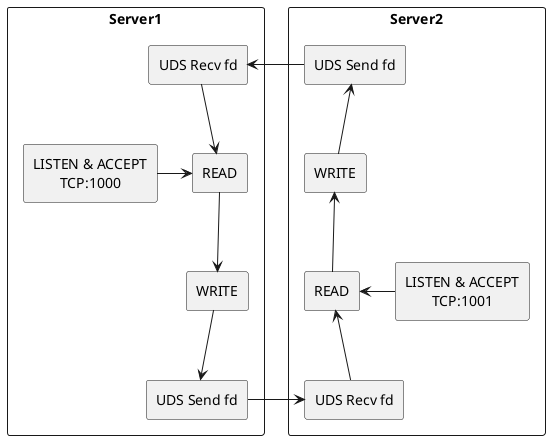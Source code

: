 @startuml
skinparam sequenceMessageAlign center
skinparam DefaultTextAlignment center
skinparam linetype polyline

rectangle Server1{
rectangle "LISTEN & ACCEPT\nTCP:1000" as tcp1_listen
rectangle "READ" as tcp1_read
rectangle "WRITE" as tcp1_write
rectangle "UDS Send fd" as uds1_send
rectangle "UDS Recv fd" as uds1_recv
}

tcp1_listen-right->tcp1_read
tcp1_read-down->tcp1_write
tcp1_write-down->uds1_send
uds1_recv-down->tcp1_read

rectangle Server2{

rectangle "LISTEN & ACCEPT\nTCP:1001" as tcp2_listen
rectangle "READ" as tcp2_read
rectangle "WRITE" as tcp2_write
rectangle "UDS Send fd" as uds2_send
rectangle "UDS Recv fd" as uds2_recv

}

tcp2_listen-left->tcp2_read
tcp2_read-up->tcp2_write
tcp2_write-up->uds2_send
uds2_recv-up->tcp2_read

uds1_send-right-->uds2_recv
tcp1_read-[hidden]right--->tcp2_write
tcp2_read-[hidden]left--->tcp1_write
uds2_send-left-->uds1_recv



@enduml